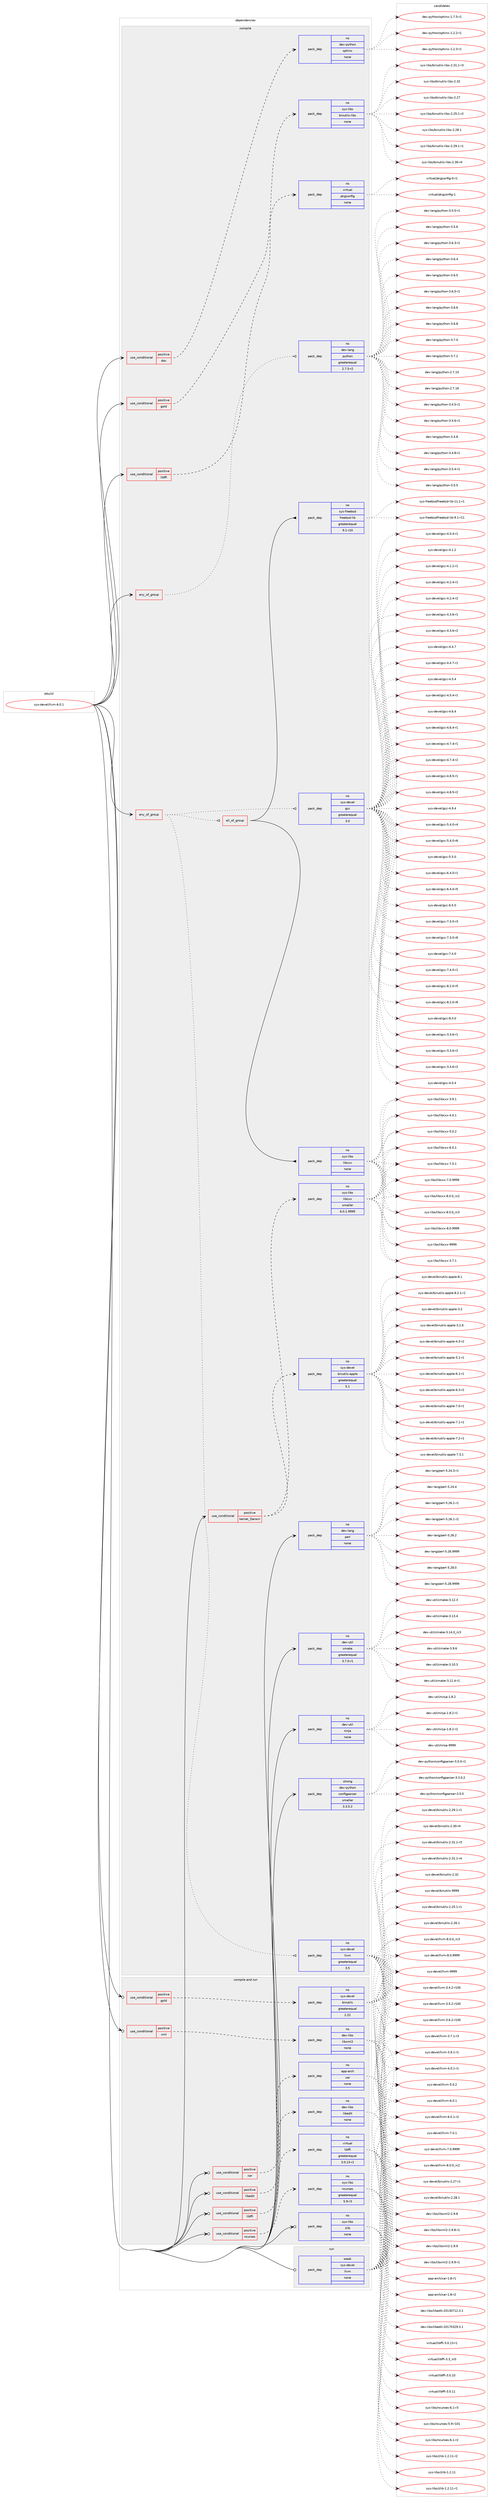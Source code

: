 digraph prolog {

# *************
# Graph options
# *************

newrank=true;
concentrate=true;
compound=true;
graph [rankdir=LR,fontname=Helvetica,fontsize=10,ranksep=1.5];#, ranksep=2.5, nodesep=0.2];
edge  [arrowhead=vee];
node  [fontname=Helvetica,fontsize=10];

# **********
# The ebuild
# **********

subgraph cluster_leftcol {
color=gray;
rank=same;
label=<<i>ebuild</i>>;
id [label="sys-devel/llvm-6.0.1", color=red, width=4, href="../sys-devel/llvm-6.0.1.svg"];
}

# ****************
# The dependencies
# ****************

subgraph cluster_midcol {
color=gray;
label=<<i>dependencies</i>>;
subgraph cluster_compile {
fillcolor="#eeeeee";
style=filled;
label=<<i>compile</i>>;
subgraph any27456 {
dependency1729658 [label=<<TABLE BORDER="0" CELLBORDER="1" CELLSPACING="0" CELLPADDING="4"><TR><TD CELLPADDING="10">any_of_group</TD></TR></TABLE>>, shape=none, color=red];subgraph pack1241242 {
dependency1729659 [label=<<TABLE BORDER="0" CELLBORDER="1" CELLSPACING="0" CELLPADDING="4" WIDTH="220"><TR><TD ROWSPAN="6" CELLPADDING="30">pack_dep</TD></TR><TR><TD WIDTH="110">no</TD></TR><TR><TD>dev-lang</TD></TR><TR><TD>python</TD></TR><TR><TD>greaterequal</TD></TR><TR><TD>2.7.5-r2</TD></TR></TABLE>>, shape=none, color=blue];
}
dependency1729658:e -> dependency1729659:w [weight=20,style="dotted",arrowhead="oinv"];
}
id:e -> dependency1729658:w [weight=20,style="solid",arrowhead="vee"];
subgraph any27457 {
dependency1729660 [label=<<TABLE BORDER="0" CELLBORDER="1" CELLSPACING="0" CELLPADDING="4"><TR><TD CELLPADDING="10">any_of_group</TD></TR></TABLE>>, shape=none, color=red];subgraph pack1241243 {
dependency1729661 [label=<<TABLE BORDER="0" CELLBORDER="1" CELLSPACING="0" CELLPADDING="4" WIDTH="220"><TR><TD ROWSPAN="6" CELLPADDING="30">pack_dep</TD></TR><TR><TD WIDTH="110">no</TD></TR><TR><TD>sys-devel</TD></TR><TR><TD>gcc</TD></TR><TR><TD>greaterequal</TD></TR><TR><TD>3.0</TD></TR></TABLE>>, shape=none, color=blue];
}
dependency1729660:e -> dependency1729661:w [weight=20,style="dotted",arrowhead="oinv"];
subgraph pack1241244 {
dependency1729662 [label=<<TABLE BORDER="0" CELLBORDER="1" CELLSPACING="0" CELLPADDING="4" WIDTH="220"><TR><TD ROWSPAN="6" CELLPADDING="30">pack_dep</TD></TR><TR><TD WIDTH="110">no</TD></TR><TR><TD>sys-devel</TD></TR><TR><TD>llvm</TD></TR><TR><TD>greaterequal</TD></TR><TR><TD>3.5</TD></TR></TABLE>>, shape=none, color=blue];
}
dependency1729660:e -> dependency1729662:w [weight=20,style="dotted",arrowhead="oinv"];
subgraph all904 {
dependency1729663 [label=<<TABLE BORDER="0" CELLBORDER="1" CELLSPACING="0" CELLPADDING="4"><TR><TD CELLPADDING="10">all_of_group</TD></TR></TABLE>>, shape=none, color=red];subgraph pack1241245 {
dependency1729664 [label=<<TABLE BORDER="0" CELLBORDER="1" CELLSPACING="0" CELLPADDING="4" WIDTH="220"><TR><TD ROWSPAN="6" CELLPADDING="30">pack_dep</TD></TR><TR><TD WIDTH="110">no</TD></TR><TR><TD>sys-freebsd</TD></TR><TR><TD>freebsd-lib</TD></TR><TR><TD>greaterequal</TD></TR><TR><TD>9.1-r10</TD></TR></TABLE>>, shape=none, color=blue];
}
dependency1729663:e -> dependency1729664:w [weight=20,style="solid",arrowhead="inv"];
subgraph pack1241246 {
dependency1729665 [label=<<TABLE BORDER="0" CELLBORDER="1" CELLSPACING="0" CELLPADDING="4" WIDTH="220"><TR><TD ROWSPAN="6" CELLPADDING="30">pack_dep</TD></TR><TR><TD WIDTH="110">no</TD></TR><TR><TD>sys-libs</TD></TR><TR><TD>libcxx</TD></TR><TR><TD>none</TD></TR><TR><TD></TD></TR></TABLE>>, shape=none, color=blue];
}
dependency1729663:e -> dependency1729665:w [weight=20,style="solid",arrowhead="inv"];
}
dependency1729660:e -> dependency1729663:w [weight=20,style="dotted",arrowhead="oinv"];
}
id:e -> dependency1729660:w [weight=20,style="solid",arrowhead="vee"];
subgraph cond460059 {
dependency1729666 [label=<<TABLE BORDER="0" CELLBORDER="1" CELLSPACING="0" CELLPADDING="4"><TR><TD ROWSPAN="3" CELLPADDING="10">use_conditional</TD></TR><TR><TD>positive</TD></TR><TR><TD>doc</TD></TR></TABLE>>, shape=none, color=red];
subgraph pack1241247 {
dependency1729667 [label=<<TABLE BORDER="0" CELLBORDER="1" CELLSPACING="0" CELLPADDING="4" WIDTH="220"><TR><TD ROWSPAN="6" CELLPADDING="30">pack_dep</TD></TR><TR><TD WIDTH="110">no</TD></TR><TR><TD>dev-python</TD></TR><TR><TD>sphinx</TD></TR><TR><TD>none</TD></TR><TR><TD></TD></TR></TABLE>>, shape=none, color=blue];
}
dependency1729666:e -> dependency1729667:w [weight=20,style="dashed",arrowhead="vee"];
}
id:e -> dependency1729666:w [weight=20,style="solid",arrowhead="vee"];
subgraph cond460060 {
dependency1729668 [label=<<TABLE BORDER="0" CELLBORDER="1" CELLSPACING="0" CELLPADDING="4"><TR><TD ROWSPAN="3" CELLPADDING="10">use_conditional</TD></TR><TR><TD>positive</TD></TR><TR><TD>gold</TD></TR></TABLE>>, shape=none, color=red];
subgraph pack1241248 {
dependency1729669 [label=<<TABLE BORDER="0" CELLBORDER="1" CELLSPACING="0" CELLPADDING="4" WIDTH="220"><TR><TD ROWSPAN="6" CELLPADDING="30">pack_dep</TD></TR><TR><TD WIDTH="110">no</TD></TR><TR><TD>sys-libs</TD></TR><TR><TD>binutils-libs</TD></TR><TR><TD>none</TD></TR><TR><TD></TD></TR></TABLE>>, shape=none, color=blue];
}
dependency1729668:e -> dependency1729669:w [weight=20,style="dashed",arrowhead="vee"];
}
id:e -> dependency1729668:w [weight=20,style="solid",arrowhead="vee"];
subgraph cond460061 {
dependency1729670 [label=<<TABLE BORDER="0" CELLBORDER="1" CELLSPACING="0" CELLPADDING="4"><TR><TD ROWSPAN="3" CELLPADDING="10">use_conditional</TD></TR><TR><TD>positive</TD></TR><TR><TD>kernel_Darwin</TD></TR></TABLE>>, shape=none, color=red];
subgraph pack1241249 {
dependency1729671 [label=<<TABLE BORDER="0" CELLBORDER="1" CELLSPACING="0" CELLPADDING="4" WIDTH="220"><TR><TD ROWSPAN="6" CELLPADDING="30">pack_dep</TD></TR><TR><TD WIDTH="110">no</TD></TR><TR><TD>sys-libs</TD></TR><TR><TD>libcxx</TD></TR><TR><TD>smaller</TD></TR><TR><TD>6.0.1.9999</TD></TR></TABLE>>, shape=none, color=blue];
}
dependency1729670:e -> dependency1729671:w [weight=20,style="dashed",arrowhead="vee"];
subgraph pack1241250 {
dependency1729672 [label=<<TABLE BORDER="0" CELLBORDER="1" CELLSPACING="0" CELLPADDING="4" WIDTH="220"><TR><TD ROWSPAN="6" CELLPADDING="30">pack_dep</TD></TR><TR><TD WIDTH="110">no</TD></TR><TR><TD>sys-devel</TD></TR><TR><TD>binutils-apple</TD></TR><TR><TD>greaterequal</TD></TR><TR><TD>5.1</TD></TR></TABLE>>, shape=none, color=blue];
}
dependency1729670:e -> dependency1729672:w [weight=20,style="dashed",arrowhead="vee"];
}
id:e -> dependency1729670:w [weight=20,style="solid",arrowhead="vee"];
subgraph cond460062 {
dependency1729673 [label=<<TABLE BORDER="0" CELLBORDER="1" CELLSPACING="0" CELLPADDING="4"><TR><TD ROWSPAN="3" CELLPADDING="10">use_conditional</TD></TR><TR><TD>positive</TD></TR><TR><TD>libffi</TD></TR></TABLE>>, shape=none, color=red];
subgraph pack1241251 {
dependency1729674 [label=<<TABLE BORDER="0" CELLBORDER="1" CELLSPACING="0" CELLPADDING="4" WIDTH="220"><TR><TD ROWSPAN="6" CELLPADDING="30">pack_dep</TD></TR><TR><TD WIDTH="110">no</TD></TR><TR><TD>virtual</TD></TR><TR><TD>pkgconfig</TD></TR><TR><TD>none</TD></TR><TR><TD></TD></TR></TABLE>>, shape=none, color=blue];
}
dependency1729673:e -> dependency1729674:w [weight=20,style="dashed",arrowhead="vee"];
}
id:e -> dependency1729673:w [weight=20,style="solid",arrowhead="vee"];
subgraph pack1241252 {
dependency1729675 [label=<<TABLE BORDER="0" CELLBORDER="1" CELLSPACING="0" CELLPADDING="4" WIDTH="220"><TR><TD ROWSPAN="6" CELLPADDING="30">pack_dep</TD></TR><TR><TD WIDTH="110">no</TD></TR><TR><TD>dev-lang</TD></TR><TR><TD>perl</TD></TR><TR><TD>none</TD></TR><TR><TD></TD></TR></TABLE>>, shape=none, color=blue];
}
id:e -> dependency1729675:w [weight=20,style="solid",arrowhead="vee"];
subgraph pack1241253 {
dependency1729676 [label=<<TABLE BORDER="0" CELLBORDER="1" CELLSPACING="0" CELLPADDING="4" WIDTH="220"><TR><TD ROWSPAN="6" CELLPADDING="30">pack_dep</TD></TR><TR><TD WIDTH="110">no</TD></TR><TR><TD>dev-util</TD></TR><TR><TD>cmake</TD></TR><TR><TD>greaterequal</TD></TR><TR><TD>3.7.0-r1</TD></TR></TABLE>>, shape=none, color=blue];
}
id:e -> dependency1729676:w [weight=20,style="solid",arrowhead="vee"];
subgraph pack1241254 {
dependency1729677 [label=<<TABLE BORDER="0" CELLBORDER="1" CELLSPACING="0" CELLPADDING="4" WIDTH="220"><TR><TD ROWSPAN="6" CELLPADDING="30">pack_dep</TD></TR><TR><TD WIDTH="110">no</TD></TR><TR><TD>dev-util</TD></TR><TR><TD>ninja</TD></TR><TR><TD>none</TD></TR><TR><TD></TD></TR></TABLE>>, shape=none, color=blue];
}
id:e -> dependency1729677:w [weight=20,style="solid",arrowhead="vee"];
subgraph pack1241255 {
dependency1729678 [label=<<TABLE BORDER="0" CELLBORDER="1" CELLSPACING="0" CELLPADDING="4" WIDTH="220"><TR><TD ROWSPAN="6" CELLPADDING="30">pack_dep</TD></TR><TR><TD WIDTH="110">strong</TD></TR><TR><TD>dev-python</TD></TR><TR><TD>configparser</TD></TR><TR><TD>smaller</TD></TR><TR><TD>3.3.0.2</TD></TR></TABLE>>, shape=none, color=blue];
}
id:e -> dependency1729678:w [weight=20,style="solid",arrowhead="vee"];
}
subgraph cluster_compileandrun {
fillcolor="#eeeeee";
style=filled;
label=<<i>compile and run</i>>;
subgraph cond460063 {
dependency1729679 [label=<<TABLE BORDER="0" CELLBORDER="1" CELLSPACING="0" CELLPADDING="4"><TR><TD ROWSPAN="3" CELLPADDING="10">use_conditional</TD></TR><TR><TD>positive</TD></TR><TR><TD>gold</TD></TR></TABLE>>, shape=none, color=red];
subgraph pack1241256 {
dependency1729680 [label=<<TABLE BORDER="0" CELLBORDER="1" CELLSPACING="0" CELLPADDING="4" WIDTH="220"><TR><TD ROWSPAN="6" CELLPADDING="30">pack_dep</TD></TR><TR><TD WIDTH="110">no</TD></TR><TR><TD>sys-devel</TD></TR><TR><TD>binutils</TD></TR><TR><TD>greaterequal</TD></TR><TR><TD>2.22</TD></TR></TABLE>>, shape=none, color=blue];
}
dependency1729679:e -> dependency1729680:w [weight=20,style="dashed",arrowhead="vee"];
}
id:e -> dependency1729679:w [weight=20,style="solid",arrowhead="odotvee"];
subgraph cond460064 {
dependency1729681 [label=<<TABLE BORDER="0" CELLBORDER="1" CELLSPACING="0" CELLPADDING="4"><TR><TD ROWSPAN="3" CELLPADDING="10">use_conditional</TD></TR><TR><TD>positive</TD></TR><TR><TD>libedit</TD></TR></TABLE>>, shape=none, color=red];
subgraph pack1241257 {
dependency1729682 [label=<<TABLE BORDER="0" CELLBORDER="1" CELLSPACING="0" CELLPADDING="4" WIDTH="220"><TR><TD ROWSPAN="6" CELLPADDING="30">pack_dep</TD></TR><TR><TD WIDTH="110">no</TD></TR><TR><TD>dev-libs</TD></TR><TR><TD>libedit</TD></TR><TR><TD>none</TD></TR><TR><TD></TD></TR></TABLE>>, shape=none, color=blue];
}
dependency1729681:e -> dependency1729682:w [weight=20,style="dashed",arrowhead="vee"];
}
id:e -> dependency1729681:w [weight=20,style="solid",arrowhead="odotvee"];
subgraph cond460065 {
dependency1729683 [label=<<TABLE BORDER="0" CELLBORDER="1" CELLSPACING="0" CELLPADDING="4"><TR><TD ROWSPAN="3" CELLPADDING="10">use_conditional</TD></TR><TR><TD>positive</TD></TR><TR><TD>libffi</TD></TR></TABLE>>, shape=none, color=red];
subgraph pack1241258 {
dependency1729684 [label=<<TABLE BORDER="0" CELLBORDER="1" CELLSPACING="0" CELLPADDING="4" WIDTH="220"><TR><TD ROWSPAN="6" CELLPADDING="30">pack_dep</TD></TR><TR><TD WIDTH="110">no</TD></TR><TR><TD>virtual</TD></TR><TR><TD>libffi</TD></TR><TR><TD>greaterequal</TD></TR><TR><TD>3.0.13-r1</TD></TR></TABLE>>, shape=none, color=blue];
}
dependency1729683:e -> dependency1729684:w [weight=20,style="dashed",arrowhead="vee"];
}
id:e -> dependency1729683:w [weight=20,style="solid",arrowhead="odotvee"];
subgraph cond460066 {
dependency1729685 [label=<<TABLE BORDER="0" CELLBORDER="1" CELLSPACING="0" CELLPADDING="4"><TR><TD ROWSPAN="3" CELLPADDING="10">use_conditional</TD></TR><TR><TD>positive</TD></TR><TR><TD>ncurses</TD></TR></TABLE>>, shape=none, color=red];
subgraph pack1241259 {
dependency1729686 [label=<<TABLE BORDER="0" CELLBORDER="1" CELLSPACING="0" CELLPADDING="4" WIDTH="220"><TR><TD ROWSPAN="6" CELLPADDING="30">pack_dep</TD></TR><TR><TD WIDTH="110">no</TD></TR><TR><TD>sys-libs</TD></TR><TR><TD>ncurses</TD></TR><TR><TD>greaterequal</TD></TR><TR><TD>5.9-r3</TD></TR></TABLE>>, shape=none, color=blue];
}
dependency1729685:e -> dependency1729686:w [weight=20,style="dashed",arrowhead="vee"];
}
id:e -> dependency1729685:w [weight=20,style="solid",arrowhead="odotvee"];
subgraph cond460067 {
dependency1729687 [label=<<TABLE BORDER="0" CELLBORDER="1" CELLSPACING="0" CELLPADDING="4"><TR><TD ROWSPAN="3" CELLPADDING="10">use_conditional</TD></TR><TR><TD>positive</TD></TR><TR><TD>xar</TD></TR></TABLE>>, shape=none, color=red];
subgraph pack1241260 {
dependency1729688 [label=<<TABLE BORDER="0" CELLBORDER="1" CELLSPACING="0" CELLPADDING="4" WIDTH="220"><TR><TD ROWSPAN="6" CELLPADDING="30">pack_dep</TD></TR><TR><TD WIDTH="110">no</TD></TR><TR><TD>app-arch</TD></TR><TR><TD>xar</TD></TR><TR><TD>none</TD></TR><TR><TD></TD></TR></TABLE>>, shape=none, color=blue];
}
dependency1729687:e -> dependency1729688:w [weight=20,style="dashed",arrowhead="vee"];
}
id:e -> dependency1729687:w [weight=20,style="solid",arrowhead="odotvee"];
subgraph cond460068 {
dependency1729689 [label=<<TABLE BORDER="0" CELLBORDER="1" CELLSPACING="0" CELLPADDING="4"><TR><TD ROWSPAN="3" CELLPADDING="10">use_conditional</TD></TR><TR><TD>positive</TD></TR><TR><TD>xml</TD></TR></TABLE>>, shape=none, color=red];
subgraph pack1241261 {
dependency1729690 [label=<<TABLE BORDER="0" CELLBORDER="1" CELLSPACING="0" CELLPADDING="4" WIDTH="220"><TR><TD ROWSPAN="6" CELLPADDING="30">pack_dep</TD></TR><TR><TD WIDTH="110">no</TD></TR><TR><TD>dev-libs</TD></TR><TR><TD>libxml2</TD></TR><TR><TD>none</TD></TR><TR><TD></TD></TR></TABLE>>, shape=none, color=blue];
}
dependency1729689:e -> dependency1729690:w [weight=20,style="dashed",arrowhead="vee"];
}
id:e -> dependency1729689:w [weight=20,style="solid",arrowhead="odotvee"];
subgraph pack1241262 {
dependency1729691 [label=<<TABLE BORDER="0" CELLBORDER="1" CELLSPACING="0" CELLPADDING="4" WIDTH="220"><TR><TD ROWSPAN="6" CELLPADDING="30">pack_dep</TD></TR><TR><TD WIDTH="110">no</TD></TR><TR><TD>sys-libs</TD></TR><TR><TD>zlib</TD></TR><TR><TD>none</TD></TR><TR><TD></TD></TR></TABLE>>, shape=none, color=blue];
}
id:e -> dependency1729691:w [weight=20,style="solid",arrowhead="odotvee"];
}
subgraph cluster_run {
fillcolor="#eeeeee";
style=filled;
label=<<i>run</i>>;
subgraph pack1241263 {
dependency1729692 [label=<<TABLE BORDER="0" CELLBORDER="1" CELLSPACING="0" CELLPADDING="4" WIDTH="220"><TR><TD ROWSPAN="6" CELLPADDING="30">pack_dep</TD></TR><TR><TD WIDTH="110">weak</TD></TR><TR><TD>sys-devel</TD></TR><TR><TD>llvm</TD></TR><TR><TD>none</TD></TR><TR><TD></TD></TR></TABLE>>, shape=none, color=blue];
}
id:e -> dependency1729692:w [weight=20,style="solid",arrowhead="odot"];
}
}

# **************
# The candidates
# **************

subgraph cluster_choices {
rank=same;
color=gray;
label=<<i>candidates</i>>;

subgraph choice1241242 {
color=black;
nodesep=1;
choice10010111845108971101034711212111610411111045504655464953 [label="dev-lang/python-2.7.15", color=red, width=4,href="../dev-lang/python-2.7.15.svg"];
choice10010111845108971101034711212111610411111045504655464954 [label="dev-lang/python-2.7.16", color=red, width=4,href="../dev-lang/python-2.7.16.svg"];
choice1001011184510897110103471121211161041111104551465246534511449 [label="dev-lang/python-3.4.5-r1", color=red, width=4,href="../dev-lang/python-3.4.5-r1.svg"];
choice1001011184510897110103471121211161041111104551465246544511449 [label="dev-lang/python-3.4.6-r1", color=red, width=4,href="../dev-lang/python-3.4.6-r1.svg"];
choice100101118451089711010347112121116104111110455146524656 [label="dev-lang/python-3.4.8", color=red, width=4,href="../dev-lang/python-3.4.8.svg"];
choice1001011184510897110103471121211161041111104551465246564511449 [label="dev-lang/python-3.4.8-r1", color=red, width=4,href="../dev-lang/python-3.4.8-r1.svg"];
choice1001011184510897110103471121211161041111104551465346524511449 [label="dev-lang/python-3.5.4-r1", color=red, width=4,href="../dev-lang/python-3.5.4-r1.svg"];
choice100101118451089711010347112121116104111110455146534653 [label="dev-lang/python-3.5.5", color=red, width=4,href="../dev-lang/python-3.5.5.svg"];
choice1001011184510897110103471121211161041111104551465346534511449 [label="dev-lang/python-3.5.5-r1", color=red, width=4,href="../dev-lang/python-3.5.5-r1.svg"];
choice100101118451089711010347112121116104111110455146534654 [label="dev-lang/python-3.5.6", color=red, width=4,href="../dev-lang/python-3.5.6.svg"];
choice1001011184510897110103471121211161041111104551465446514511449 [label="dev-lang/python-3.6.3-r1", color=red, width=4,href="../dev-lang/python-3.6.3-r1.svg"];
choice100101118451089711010347112121116104111110455146544652 [label="dev-lang/python-3.6.4", color=red, width=4,href="../dev-lang/python-3.6.4.svg"];
choice100101118451089711010347112121116104111110455146544653 [label="dev-lang/python-3.6.5", color=red, width=4,href="../dev-lang/python-3.6.5.svg"];
choice1001011184510897110103471121211161041111104551465446534511449 [label="dev-lang/python-3.6.5-r1", color=red, width=4,href="../dev-lang/python-3.6.5-r1.svg"];
choice100101118451089711010347112121116104111110455146544654 [label="dev-lang/python-3.6.6", color=red, width=4,href="../dev-lang/python-3.6.6.svg"];
choice100101118451089711010347112121116104111110455146544656 [label="dev-lang/python-3.6.8", color=red, width=4,href="../dev-lang/python-3.6.8.svg"];
choice100101118451089711010347112121116104111110455146554648 [label="dev-lang/python-3.7.0", color=red, width=4,href="../dev-lang/python-3.7.0.svg"];
choice100101118451089711010347112121116104111110455146554650 [label="dev-lang/python-3.7.2", color=red, width=4,href="../dev-lang/python-3.7.2.svg"];
dependency1729659:e -> choice10010111845108971101034711212111610411111045504655464953:w [style=dotted,weight="100"];
dependency1729659:e -> choice10010111845108971101034711212111610411111045504655464954:w [style=dotted,weight="100"];
dependency1729659:e -> choice1001011184510897110103471121211161041111104551465246534511449:w [style=dotted,weight="100"];
dependency1729659:e -> choice1001011184510897110103471121211161041111104551465246544511449:w [style=dotted,weight="100"];
dependency1729659:e -> choice100101118451089711010347112121116104111110455146524656:w [style=dotted,weight="100"];
dependency1729659:e -> choice1001011184510897110103471121211161041111104551465246564511449:w [style=dotted,weight="100"];
dependency1729659:e -> choice1001011184510897110103471121211161041111104551465346524511449:w [style=dotted,weight="100"];
dependency1729659:e -> choice100101118451089711010347112121116104111110455146534653:w [style=dotted,weight="100"];
dependency1729659:e -> choice1001011184510897110103471121211161041111104551465346534511449:w [style=dotted,weight="100"];
dependency1729659:e -> choice100101118451089711010347112121116104111110455146534654:w [style=dotted,weight="100"];
dependency1729659:e -> choice1001011184510897110103471121211161041111104551465446514511449:w [style=dotted,weight="100"];
dependency1729659:e -> choice100101118451089711010347112121116104111110455146544652:w [style=dotted,weight="100"];
dependency1729659:e -> choice100101118451089711010347112121116104111110455146544653:w [style=dotted,weight="100"];
dependency1729659:e -> choice1001011184510897110103471121211161041111104551465446534511449:w [style=dotted,weight="100"];
dependency1729659:e -> choice100101118451089711010347112121116104111110455146544654:w [style=dotted,weight="100"];
dependency1729659:e -> choice100101118451089711010347112121116104111110455146544656:w [style=dotted,weight="100"];
dependency1729659:e -> choice100101118451089711010347112121116104111110455146554648:w [style=dotted,weight="100"];
dependency1729659:e -> choice100101118451089711010347112121116104111110455146554650:w [style=dotted,weight="100"];
}
subgraph choice1241243 {
color=black;
nodesep=1;
choice115121115451001011181011084710399994551465146544511449 [label="sys-devel/gcc-3.3.6-r1", color=red, width=4,href="../sys-devel/gcc-3.3.6-r1.svg"];
choice115121115451001011181011084710399994551465146544511450 [label="sys-devel/gcc-3.3.6-r2", color=red, width=4,href="../sys-devel/gcc-3.3.6-r2.svg"];
choice115121115451001011181011084710399994551465246544511450 [label="sys-devel/gcc-3.4.6-r2", color=red, width=4,href="../sys-devel/gcc-3.4.6-r2.svg"];
choice11512111545100101118101108471039999455246484652 [label="sys-devel/gcc-4.0.4", color=red, width=4,href="../sys-devel/gcc-4.0.4.svg"];
choice115121115451001011181011084710399994552464846524511449 [label="sys-devel/gcc-4.0.4-r1", color=red, width=4,href="../sys-devel/gcc-4.0.4-r1.svg"];
choice11512111545100101118101108471039999455246494650 [label="sys-devel/gcc-4.1.2", color=red, width=4,href="../sys-devel/gcc-4.1.2.svg"];
choice115121115451001011181011084710399994552464946504511449 [label="sys-devel/gcc-4.1.2-r1", color=red, width=4,href="../sys-devel/gcc-4.1.2-r1.svg"];
choice115121115451001011181011084710399994552465046524511449 [label="sys-devel/gcc-4.2.4-r1", color=red, width=4,href="../sys-devel/gcc-4.2.4-r1.svg"];
choice115121115451001011181011084710399994552465046524511450 [label="sys-devel/gcc-4.2.4-r2", color=red, width=4,href="../sys-devel/gcc-4.2.4-r2.svg"];
choice115121115451001011181011084710399994552465146544511449 [label="sys-devel/gcc-4.3.6-r1", color=red, width=4,href="../sys-devel/gcc-4.3.6-r1.svg"];
choice115121115451001011181011084710399994552465146544511450 [label="sys-devel/gcc-4.3.6-r2", color=red, width=4,href="../sys-devel/gcc-4.3.6-r2.svg"];
choice11512111545100101118101108471039999455246524655 [label="sys-devel/gcc-4.4.7", color=red, width=4,href="../sys-devel/gcc-4.4.7.svg"];
choice115121115451001011181011084710399994552465246554511449 [label="sys-devel/gcc-4.4.7-r1", color=red, width=4,href="../sys-devel/gcc-4.4.7-r1.svg"];
choice11512111545100101118101108471039999455246534652 [label="sys-devel/gcc-4.5.4", color=red, width=4,href="../sys-devel/gcc-4.5.4.svg"];
choice115121115451001011181011084710399994552465346524511449 [label="sys-devel/gcc-4.5.4-r1", color=red, width=4,href="../sys-devel/gcc-4.5.4-r1.svg"];
choice11512111545100101118101108471039999455246544652 [label="sys-devel/gcc-4.6.4", color=red, width=4,href="../sys-devel/gcc-4.6.4.svg"];
choice115121115451001011181011084710399994552465446524511449 [label="sys-devel/gcc-4.6.4-r1", color=red, width=4,href="../sys-devel/gcc-4.6.4-r1.svg"];
choice115121115451001011181011084710399994552465546524511449 [label="sys-devel/gcc-4.7.4-r1", color=red, width=4,href="../sys-devel/gcc-4.7.4-r1.svg"];
choice115121115451001011181011084710399994552465546524511450 [label="sys-devel/gcc-4.7.4-r2", color=red, width=4,href="../sys-devel/gcc-4.7.4-r2.svg"];
choice115121115451001011181011084710399994552465646534511449 [label="sys-devel/gcc-4.8.5-r1", color=red, width=4,href="../sys-devel/gcc-4.8.5-r1.svg"];
choice115121115451001011181011084710399994552465646534511450 [label="sys-devel/gcc-4.8.5-r2", color=red, width=4,href="../sys-devel/gcc-4.8.5-r2.svg"];
choice11512111545100101118101108471039999455246574652 [label="sys-devel/gcc-4.9.4", color=red, width=4,href="../sys-devel/gcc-4.9.4.svg"];
choice115121115451001011181011084710399994553465246484511452 [label="sys-devel/gcc-5.4.0-r4", color=red, width=4,href="../sys-devel/gcc-5.4.0-r4.svg"];
choice115121115451001011181011084710399994553465246484511454 [label="sys-devel/gcc-5.4.0-r6", color=red, width=4,href="../sys-devel/gcc-5.4.0-r6.svg"];
choice11512111545100101118101108471039999455346534648 [label="sys-devel/gcc-5.5.0", color=red, width=4,href="../sys-devel/gcc-5.5.0.svg"];
choice115121115451001011181011084710399994554465246484511449 [label="sys-devel/gcc-6.4.0-r1", color=red, width=4,href="../sys-devel/gcc-6.4.0-r1.svg"];
choice115121115451001011181011084710399994554465246484511453 [label="sys-devel/gcc-6.4.0-r5", color=red, width=4,href="../sys-devel/gcc-6.4.0-r5.svg"];
choice11512111545100101118101108471039999455446534648 [label="sys-devel/gcc-6.5.0", color=red, width=4,href="../sys-devel/gcc-6.5.0.svg"];
choice115121115451001011181011084710399994555465146484511451 [label="sys-devel/gcc-7.3.0-r3", color=red, width=4,href="../sys-devel/gcc-7.3.0-r3.svg"];
choice115121115451001011181011084710399994555465146484511454 [label="sys-devel/gcc-7.3.0-r6", color=red, width=4,href="../sys-devel/gcc-7.3.0-r6.svg"];
choice11512111545100101118101108471039999455546524648 [label="sys-devel/gcc-7.4.0", color=red, width=4,href="../sys-devel/gcc-7.4.0.svg"];
choice115121115451001011181011084710399994555465246484511449 [label="sys-devel/gcc-7.4.0-r1", color=red, width=4,href="../sys-devel/gcc-7.4.0-r1.svg"];
choice115121115451001011181011084710399994556465046484511453 [label="sys-devel/gcc-8.2.0-r5", color=red, width=4,href="../sys-devel/gcc-8.2.0-r5.svg"];
choice115121115451001011181011084710399994556465046484511454 [label="sys-devel/gcc-8.2.0-r6", color=red, width=4,href="../sys-devel/gcc-8.2.0-r6.svg"];
choice11512111545100101118101108471039999455646514648 [label="sys-devel/gcc-8.3.0", color=red, width=4,href="../sys-devel/gcc-8.3.0.svg"];
dependency1729661:e -> choice115121115451001011181011084710399994551465146544511449:w [style=dotted,weight="100"];
dependency1729661:e -> choice115121115451001011181011084710399994551465146544511450:w [style=dotted,weight="100"];
dependency1729661:e -> choice115121115451001011181011084710399994551465246544511450:w [style=dotted,weight="100"];
dependency1729661:e -> choice11512111545100101118101108471039999455246484652:w [style=dotted,weight="100"];
dependency1729661:e -> choice115121115451001011181011084710399994552464846524511449:w [style=dotted,weight="100"];
dependency1729661:e -> choice11512111545100101118101108471039999455246494650:w [style=dotted,weight="100"];
dependency1729661:e -> choice115121115451001011181011084710399994552464946504511449:w [style=dotted,weight="100"];
dependency1729661:e -> choice115121115451001011181011084710399994552465046524511449:w [style=dotted,weight="100"];
dependency1729661:e -> choice115121115451001011181011084710399994552465046524511450:w [style=dotted,weight="100"];
dependency1729661:e -> choice115121115451001011181011084710399994552465146544511449:w [style=dotted,weight="100"];
dependency1729661:e -> choice115121115451001011181011084710399994552465146544511450:w [style=dotted,weight="100"];
dependency1729661:e -> choice11512111545100101118101108471039999455246524655:w [style=dotted,weight="100"];
dependency1729661:e -> choice115121115451001011181011084710399994552465246554511449:w [style=dotted,weight="100"];
dependency1729661:e -> choice11512111545100101118101108471039999455246534652:w [style=dotted,weight="100"];
dependency1729661:e -> choice115121115451001011181011084710399994552465346524511449:w [style=dotted,weight="100"];
dependency1729661:e -> choice11512111545100101118101108471039999455246544652:w [style=dotted,weight="100"];
dependency1729661:e -> choice115121115451001011181011084710399994552465446524511449:w [style=dotted,weight="100"];
dependency1729661:e -> choice115121115451001011181011084710399994552465546524511449:w [style=dotted,weight="100"];
dependency1729661:e -> choice115121115451001011181011084710399994552465546524511450:w [style=dotted,weight="100"];
dependency1729661:e -> choice115121115451001011181011084710399994552465646534511449:w [style=dotted,weight="100"];
dependency1729661:e -> choice115121115451001011181011084710399994552465646534511450:w [style=dotted,weight="100"];
dependency1729661:e -> choice11512111545100101118101108471039999455246574652:w [style=dotted,weight="100"];
dependency1729661:e -> choice115121115451001011181011084710399994553465246484511452:w [style=dotted,weight="100"];
dependency1729661:e -> choice115121115451001011181011084710399994553465246484511454:w [style=dotted,weight="100"];
dependency1729661:e -> choice11512111545100101118101108471039999455346534648:w [style=dotted,weight="100"];
dependency1729661:e -> choice115121115451001011181011084710399994554465246484511449:w [style=dotted,weight="100"];
dependency1729661:e -> choice115121115451001011181011084710399994554465246484511453:w [style=dotted,weight="100"];
dependency1729661:e -> choice11512111545100101118101108471039999455446534648:w [style=dotted,weight="100"];
dependency1729661:e -> choice115121115451001011181011084710399994555465146484511451:w [style=dotted,weight="100"];
dependency1729661:e -> choice115121115451001011181011084710399994555465146484511454:w [style=dotted,weight="100"];
dependency1729661:e -> choice11512111545100101118101108471039999455546524648:w [style=dotted,weight="100"];
dependency1729661:e -> choice115121115451001011181011084710399994555465246484511449:w [style=dotted,weight="100"];
dependency1729661:e -> choice115121115451001011181011084710399994556465046484511453:w [style=dotted,weight="100"];
dependency1729661:e -> choice115121115451001011181011084710399994556465046484511454:w [style=dotted,weight="100"];
dependency1729661:e -> choice11512111545100101118101108471039999455646514648:w [style=dotted,weight="100"];
}
subgraph choice1241244 {
color=black;
nodesep=1;
choice115121115451001011181011084710810811810945514652465045114494848 [label="sys-devel/llvm-3.4.2-r100", color=red, width=4,href="../sys-devel/llvm-3.4.2-r100.svg"];
choice115121115451001011181011084710810811810945514653465045114494848 [label="sys-devel/llvm-3.5.2-r100", color=red, width=4,href="../sys-devel/llvm-3.5.2-r100.svg"];
choice115121115451001011181011084710810811810945514654465045114494848 [label="sys-devel/llvm-3.6.2-r100", color=red, width=4,href="../sys-devel/llvm-3.6.2-r100.svg"];
choice11512111545100101118101108471081081181094551465546494511451 [label="sys-devel/llvm-3.7.1-r3", color=red, width=4,href="../sys-devel/llvm-3.7.1-r3.svg"];
choice11512111545100101118101108471081081181094551465746494511449 [label="sys-devel/llvm-3.9.1-r1", color=red, width=4,href="../sys-devel/llvm-3.9.1-r1.svg"];
choice11512111545100101118101108471081081181094552464846494511449 [label="sys-devel/llvm-4.0.1-r1", color=red, width=4,href="../sys-devel/llvm-4.0.1-r1.svg"];
choice1151211154510010111810110847108108118109455346484650 [label="sys-devel/llvm-5.0.2", color=red, width=4,href="../sys-devel/llvm-5.0.2.svg"];
choice1151211154510010111810110847108108118109455446484649 [label="sys-devel/llvm-6.0.1", color=red, width=4,href="../sys-devel/llvm-6.0.1.svg"];
choice11512111545100101118101108471081081181094554464846494511450 [label="sys-devel/llvm-6.0.1-r2", color=red, width=4,href="../sys-devel/llvm-6.0.1-r2.svg"];
choice1151211154510010111810110847108108118109455546484649 [label="sys-devel/llvm-7.0.1", color=red, width=4,href="../sys-devel/llvm-7.0.1.svg"];
choice1151211154510010111810110847108108118109455546484657575757 [label="sys-devel/llvm-7.0.9999", color=red, width=4,href="../sys-devel/llvm-7.0.9999.svg"];
choice1151211154510010111810110847108108118109455646484648951149950 [label="sys-devel/llvm-8.0.0_rc2", color=red, width=4,href="../sys-devel/llvm-8.0.0_rc2.svg"];
choice1151211154510010111810110847108108118109455646484648951149951 [label="sys-devel/llvm-8.0.0_rc3", color=red, width=4,href="../sys-devel/llvm-8.0.0_rc3.svg"];
choice1151211154510010111810110847108108118109455646484657575757 [label="sys-devel/llvm-8.0.9999", color=red, width=4,href="../sys-devel/llvm-8.0.9999.svg"];
choice11512111545100101118101108471081081181094557575757 [label="sys-devel/llvm-9999", color=red, width=4,href="../sys-devel/llvm-9999.svg"];
dependency1729662:e -> choice115121115451001011181011084710810811810945514652465045114494848:w [style=dotted,weight="100"];
dependency1729662:e -> choice115121115451001011181011084710810811810945514653465045114494848:w [style=dotted,weight="100"];
dependency1729662:e -> choice115121115451001011181011084710810811810945514654465045114494848:w [style=dotted,weight="100"];
dependency1729662:e -> choice11512111545100101118101108471081081181094551465546494511451:w [style=dotted,weight="100"];
dependency1729662:e -> choice11512111545100101118101108471081081181094551465746494511449:w [style=dotted,weight="100"];
dependency1729662:e -> choice11512111545100101118101108471081081181094552464846494511449:w [style=dotted,weight="100"];
dependency1729662:e -> choice1151211154510010111810110847108108118109455346484650:w [style=dotted,weight="100"];
dependency1729662:e -> choice1151211154510010111810110847108108118109455446484649:w [style=dotted,weight="100"];
dependency1729662:e -> choice11512111545100101118101108471081081181094554464846494511450:w [style=dotted,weight="100"];
dependency1729662:e -> choice1151211154510010111810110847108108118109455546484649:w [style=dotted,weight="100"];
dependency1729662:e -> choice1151211154510010111810110847108108118109455546484657575757:w [style=dotted,weight="100"];
dependency1729662:e -> choice1151211154510010111810110847108108118109455646484648951149950:w [style=dotted,weight="100"];
dependency1729662:e -> choice1151211154510010111810110847108108118109455646484648951149951:w [style=dotted,weight="100"];
dependency1729662:e -> choice1151211154510010111810110847108108118109455646484657575757:w [style=dotted,weight="100"];
dependency1729662:e -> choice11512111545100101118101108471081081181094557575757:w [style=dotted,weight="100"];
}
subgraph choice1241245 {
color=black;
nodesep=1;
choice11512111545102114101101981151004710211410110198115100451081059845494946494511449 [label="sys-freebsd/freebsd-lib-11.1-r1", color=red, width=4,href="../sys-freebsd/freebsd-lib-11.1-r1.svg"];
choice11512111545102114101101981151004710211410110198115100451081059845574649451144949 [label="sys-freebsd/freebsd-lib-9.1-r11", color=red, width=4,href="../sys-freebsd/freebsd-lib-9.1-r11.svg"];
dependency1729664:e -> choice11512111545102114101101981151004710211410110198115100451081059845494946494511449:w [style=dotted,weight="100"];
dependency1729664:e -> choice11512111545102114101101981151004710211410110198115100451081059845574649451144949:w [style=dotted,weight="100"];
}
subgraph choice1241246 {
color=black;
nodesep=1;
choice1151211154510810598115471081059899120120455146554649 [label="sys-libs/libcxx-3.7.1", color=red, width=4,href="../sys-libs/libcxx-3.7.1.svg"];
choice1151211154510810598115471081059899120120455146574649 [label="sys-libs/libcxx-3.9.1", color=red, width=4,href="../sys-libs/libcxx-3.9.1.svg"];
choice1151211154510810598115471081059899120120455246484649 [label="sys-libs/libcxx-4.0.1", color=red, width=4,href="../sys-libs/libcxx-4.0.1.svg"];
choice1151211154510810598115471081059899120120455346484650 [label="sys-libs/libcxx-5.0.2", color=red, width=4,href="../sys-libs/libcxx-5.0.2.svg"];
choice1151211154510810598115471081059899120120455446484649 [label="sys-libs/libcxx-6.0.1", color=red, width=4,href="../sys-libs/libcxx-6.0.1.svg"];
choice1151211154510810598115471081059899120120455546484649 [label="sys-libs/libcxx-7.0.1", color=red, width=4,href="../sys-libs/libcxx-7.0.1.svg"];
choice1151211154510810598115471081059899120120455546484657575757 [label="sys-libs/libcxx-7.0.9999", color=red, width=4,href="../sys-libs/libcxx-7.0.9999.svg"];
choice1151211154510810598115471081059899120120455646484648951149950 [label="sys-libs/libcxx-8.0.0_rc2", color=red, width=4,href="../sys-libs/libcxx-8.0.0_rc2.svg"];
choice1151211154510810598115471081059899120120455646484648951149951 [label="sys-libs/libcxx-8.0.0_rc3", color=red, width=4,href="../sys-libs/libcxx-8.0.0_rc3.svg"];
choice1151211154510810598115471081059899120120455646484657575757 [label="sys-libs/libcxx-8.0.9999", color=red, width=4,href="../sys-libs/libcxx-8.0.9999.svg"];
choice11512111545108105981154710810598991201204557575757 [label="sys-libs/libcxx-9999", color=red, width=4,href="../sys-libs/libcxx-9999.svg"];
dependency1729665:e -> choice1151211154510810598115471081059899120120455146554649:w [style=dotted,weight="100"];
dependency1729665:e -> choice1151211154510810598115471081059899120120455146574649:w [style=dotted,weight="100"];
dependency1729665:e -> choice1151211154510810598115471081059899120120455246484649:w [style=dotted,weight="100"];
dependency1729665:e -> choice1151211154510810598115471081059899120120455346484650:w [style=dotted,weight="100"];
dependency1729665:e -> choice1151211154510810598115471081059899120120455446484649:w [style=dotted,weight="100"];
dependency1729665:e -> choice1151211154510810598115471081059899120120455546484649:w [style=dotted,weight="100"];
dependency1729665:e -> choice1151211154510810598115471081059899120120455546484657575757:w [style=dotted,weight="100"];
dependency1729665:e -> choice1151211154510810598115471081059899120120455646484648951149950:w [style=dotted,weight="100"];
dependency1729665:e -> choice1151211154510810598115471081059899120120455646484648951149951:w [style=dotted,weight="100"];
dependency1729665:e -> choice1151211154510810598115471081059899120120455646484657575757:w [style=dotted,weight="100"];
dependency1729665:e -> choice11512111545108105981154710810598991201204557575757:w [style=dotted,weight="100"];
}
subgraph choice1241247 {
color=black;
nodesep=1;
choice10010111845112121116104111110471151121041051101204549465046504511449 [label="dev-python/sphinx-1.2.2-r1", color=red, width=4,href="../dev-python/sphinx-1.2.2-r1.svg"];
choice10010111845112121116104111110471151121041051101204549465046514511449 [label="dev-python/sphinx-1.2.3-r1", color=red, width=4,href="../dev-python/sphinx-1.2.3-r1.svg"];
choice10010111845112121116104111110471151121041051101204549465546534511449 [label="dev-python/sphinx-1.7.5-r1", color=red, width=4,href="../dev-python/sphinx-1.7.5-r1.svg"];
dependency1729667:e -> choice10010111845112121116104111110471151121041051101204549465046504511449:w [style=dotted,weight="100"];
dependency1729667:e -> choice10010111845112121116104111110471151121041051101204549465046514511449:w [style=dotted,weight="100"];
dependency1729667:e -> choice10010111845112121116104111110471151121041051101204549465546534511449:w [style=dotted,weight="100"];
}
subgraph choice1241248 {
color=black;
nodesep=1;
choice115121115451081059811547981051101171161051081154510810598115455046505346494511450 [label="sys-libs/binutils-libs-2.25.1-r2", color=red, width=4,href="../sys-libs/binutils-libs-2.25.1-r2.svg"];
choice1151211154510810598115479810511011711610510811545108105981154550465055 [label="sys-libs/binutils-libs-2.27", color=red, width=4,href="../sys-libs/binutils-libs-2.27.svg"];
choice11512111545108105981154798105110117116105108115451081059811545504650564649 [label="sys-libs/binutils-libs-2.28.1", color=red, width=4,href="../sys-libs/binutils-libs-2.28.1.svg"];
choice115121115451081059811547981051101171161051081154510810598115455046505746494511449 [label="sys-libs/binutils-libs-2.29.1-r1", color=red, width=4,href="../sys-libs/binutils-libs-2.29.1-r1.svg"];
choice11512111545108105981154798105110117116105108115451081059811545504651484511452 [label="sys-libs/binutils-libs-2.30-r4", color=red, width=4,href="../sys-libs/binutils-libs-2.30-r4.svg"];
choice115121115451081059811547981051101171161051081154510810598115455046514946494511451 [label="sys-libs/binutils-libs-2.31.1-r3", color=red, width=4,href="../sys-libs/binutils-libs-2.31.1-r3.svg"];
choice1151211154510810598115479810511011711610510811545108105981154550465150 [label="sys-libs/binutils-libs-2.32", color=red, width=4,href="../sys-libs/binutils-libs-2.32.svg"];
dependency1729669:e -> choice115121115451081059811547981051101171161051081154510810598115455046505346494511450:w [style=dotted,weight="100"];
dependency1729669:e -> choice1151211154510810598115479810511011711610510811545108105981154550465055:w [style=dotted,weight="100"];
dependency1729669:e -> choice11512111545108105981154798105110117116105108115451081059811545504650564649:w [style=dotted,weight="100"];
dependency1729669:e -> choice115121115451081059811547981051101171161051081154510810598115455046505746494511449:w [style=dotted,weight="100"];
dependency1729669:e -> choice11512111545108105981154798105110117116105108115451081059811545504651484511452:w [style=dotted,weight="100"];
dependency1729669:e -> choice115121115451081059811547981051101171161051081154510810598115455046514946494511451:w [style=dotted,weight="100"];
dependency1729669:e -> choice1151211154510810598115479810511011711610510811545108105981154550465150:w [style=dotted,weight="100"];
}
subgraph choice1241249 {
color=black;
nodesep=1;
choice1151211154510810598115471081059899120120455146554649 [label="sys-libs/libcxx-3.7.1", color=red, width=4,href="../sys-libs/libcxx-3.7.1.svg"];
choice1151211154510810598115471081059899120120455146574649 [label="sys-libs/libcxx-3.9.1", color=red, width=4,href="../sys-libs/libcxx-3.9.1.svg"];
choice1151211154510810598115471081059899120120455246484649 [label="sys-libs/libcxx-4.0.1", color=red, width=4,href="../sys-libs/libcxx-4.0.1.svg"];
choice1151211154510810598115471081059899120120455346484650 [label="sys-libs/libcxx-5.0.2", color=red, width=4,href="../sys-libs/libcxx-5.0.2.svg"];
choice1151211154510810598115471081059899120120455446484649 [label="sys-libs/libcxx-6.0.1", color=red, width=4,href="../sys-libs/libcxx-6.0.1.svg"];
choice1151211154510810598115471081059899120120455546484649 [label="sys-libs/libcxx-7.0.1", color=red, width=4,href="../sys-libs/libcxx-7.0.1.svg"];
choice1151211154510810598115471081059899120120455546484657575757 [label="sys-libs/libcxx-7.0.9999", color=red, width=4,href="../sys-libs/libcxx-7.0.9999.svg"];
choice1151211154510810598115471081059899120120455646484648951149950 [label="sys-libs/libcxx-8.0.0_rc2", color=red, width=4,href="../sys-libs/libcxx-8.0.0_rc2.svg"];
choice1151211154510810598115471081059899120120455646484648951149951 [label="sys-libs/libcxx-8.0.0_rc3", color=red, width=4,href="../sys-libs/libcxx-8.0.0_rc3.svg"];
choice1151211154510810598115471081059899120120455646484657575757 [label="sys-libs/libcxx-8.0.9999", color=red, width=4,href="../sys-libs/libcxx-8.0.9999.svg"];
choice11512111545108105981154710810598991201204557575757 [label="sys-libs/libcxx-9999", color=red, width=4,href="../sys-libs/libcxx-9999.svg"];
dependency1729671:e -> choice1151211154510810598115471081059899120120455146554649:w [style=dotted,weight="100"];
dependency1729671:e -> choice1151211154510810598115471081059899120120455146574649:w [style=dotted,weight="100"];
dependency1729671:e -> choice1151211154510810598115471081059899120120455246484649:w [style=dotted,weight="100"];
dependency1729671:e -> choice1151211154510810598115471081059899120120455346484650:w [style=dotted,weight="100"];
dependency1729671:e -> choice1151211154510810598115471081059899120120455446484649:w [style=dotted,weight="100"];
dependency1729671:e -> choice1151211154510810598115471081059899120120455546484649:w [style=dotted,weight="100"];
dependency1729671:e -> choice1151211154510810598115471081059899120120455546484657575757:w [style=dotted,weight="100"];
dependency1729671:e -> choice1151211154510810598115471081059899120120455646484648951149950:w [style=dotted,weight="100"];
dependency1729671:e -> choice1151211154510810598115471081059899120120455646484648951149951:w [style=dotted,weight="100"];
dependency1729671:e -> choice1151211154510810598115471081059899120120455646484657575757:w [style=dotted,weight="100"];
dependency1729671:e -> choice11512111545108105981154710810598991201204557575757:w [style=dotted,weight="100"];
}
subgraph choice1241250 {
color=black;
nodesep=1;
choice115121115451001011181011084798105110117116105108115459711211210810145514650 [label="sys-devel/binutils-apple-3.2", color=red, width=4,href="../sys-devel/binutils-apple-3.2.svg"];
choice1151211154510010111810110847981051101171161051081154597112112108101455146504654 [label="sys-devel/binutils-apple-3.2.6", color=red, width=4,href="../sys-devel/binutils-apple-3.2.6.svg"];
choice1151211154510010111810110847981051101171161051081154597112112108101455246514511450 [label="sys-devel/binutils-apple-4.3-r2", color=red, width=4,href="../sys-devel/binutils-apple-4.3-r2.svg"];
choice1151211154510010111810110847981051101171161051081154597112112108101455346494511449 [label="sys-devel/binutils-apple-5.1-r1", color=red, width=4,href="../sys-devel/binutils-apple-5.1-r1.svg"];
choice1151211154510010111810110847981051101171161051081154597112112108101455446494511449 [label="sys-devel/binutils-apple-6.1-r1", color=red, width=4,href="../sys-devel/binutils-apple-6.1-r1.svg"];
choice1151211154510010111810110847981051101171161051081154597112112108101455446514511450 [label="sys-devel/binutils-apple-6.3-r2", color=red, width=4,href="../sys-devel/binutils-apple-6.3-r2.svg"];
choice1151211154510010111810110847981051101171161051081154597112112108101455546484511449 [label="sys-devel/binutils-apple-7.0-r1", color=red, width=4,href="../sys-devel/binutils-apple-7.0-r1.svg"];
choice1151211154510010111810110847981051101171161051081154597112112108101455546494511449 [label="sys-devel/binutils-apple-7.1-r1", color=red, width=4,href="../sys-devel/binutils-apple-7.1-r1.svg"];
choice1151211154510010111810110847981051101171161051081154597112112108101455546504511449 [label="sys-devel/binutils-apple-7.2-r1", color=red, width=4,href="../sys-devel/binutils-apple-7.2-r1.svg"];
choice1151211154510010111810110847981051101171161051081154597112112108101455546514649 [label="sys-devel/binutils-apple-7.3.1", color=red, width=4,href="../sys-devel/binutils-apple-7.3.1.svg"];
choice115121115451001011181011084798105110117116105108115459711211210810145564649 [label="sys-devel/binutils-apple-8.1", color=red, width=4,href="../sys-devel/binutils-apple-8.1.svg"];
choice11512111545100101118101108479810511011711610510811545971121121081014556465046494511449 [label="sys-devel/binutils-apple-8.2.1-r1", color=red, width=4,href="../sys-devel/binutils-apple-8.2.1-r1.svg"];
dependency1729672:e -> choice115121115451001011181011084798105110117116105108115459711211210810145514650:w [style=dotted,weight="100"];
dependency1729672:e -> choice1151211154510010111810110847981051101171161051081154597112112108101455146504654:w [style=dotted,weight="100"];
dependency1729672:e -> choice1151211154510010111810110847981051101171161051081154597112112108101455246514511450:w [style=dotted,weight="100"];
dependency1729672:e -> choice1151211154510010111810110847981051101171161051081154597112112108101455346494511449:w [style=dotted,weight="100"];
dependency1729672:e -> choice1151211154510010111810110847981051101171161051081154597112112108101455446494511449:w [style=dotted,weight="100"];
dependency1729672:e -> choice1151211154510010111810110847981051101171161051081154597112112108101455446514511450:w [style=dotted,weight="100"];
dependency1729672:e -> choice1151211154510010111810110847981051101171161051081154597112112108101455546484511449:w [style=dotted,weight="100"];
dependency1729672:e -> choice1151211154510010111810110847981051101171161051081154597112112108101455546494511449:w [style=dotted,weight="100"];
dependency1729672:e -> choice1151211154510010111810110847981051101171161051081154597112112108101455546504511449:w [style=dotted,weight="100"];
dependency1729672:e -> choice1151211154510010111810110847981051101171161051081154597112112108101455546514649:w [style=dotted,weight="100"];
dependency1729672:e -> choice115121115451001011181011084798105110117116105108115459711211210810145564649:w [style=dotted,weight="100"];
dependency1729672:e -> choice11512111545100101118101108479810511011711610510811545971121121081014556465046494511449:w [style=dotted,weight="100"];
}
subgraph choice1241251 {
color=black;
nodesep=1;
choice11810511411611797108471121071039911111010210510345484511449 [label="virtual/pkgconfig-0-r1", color=red, width=4,href="../virtual/pkgconfig-0-r1.svg"];
choice1181051141161179710847112107103991111101021051034549 [label="virtual/pkgconfig-1", color=red, width=4,href="../virtual/pkgconfig-1.svg"];
dependency1729674:e -> choice11810511411611797108471121071039911111010210510345484511449:w [style=dotted,weight="100"];
dependency1729674:e -> choice1181051141161179710847112107103991111101021051034549:w [style=dotted,weight="100"];
}
subgraph choice1241252 {
color=black;
nodesep=1;
choice100101118451089711010347112101114108455346505246514511449 [label="dev-lang/perl-5.24.3-r1", color=red, width=4,href="../dev-lang/perl-5.24.3-r1.svg"];
choice10010111845108971101034711210111410845534650524652 [label="dev-lang/perl-5.24.4", color=red, width=4,href="../dev-lang/perl-5.24.4.svg"];
choice100101118451089711010347112101114108455346505446494511449 [label="dev-lang/perl-5.26.1-r1", color=red, width=4,href="../dev-lang/perl-5.26.1-r1.svg"];
choice100101118451089711010347112101114108455346505446494511450 [label="dev-lang/perl-5.26.1-r2", color=red, width=4,href="../dev-lang/perl-5.26.1-r2.svg"];
choice10010111845108971101034711210111410845534650544650 [label="dev-lang/perl-5.26.2", color=red, width=4,href="../dev-lang/perl-5.26.2.svg"];
choice10010111845108971101034711210111410845534650544657575757 [label="dev-lang/perl-5.26.9999", color=red, width=4,href="../dev-lang/perl-5.26.9999.svg"];
choice10010111845108971101034711210111410845534650564648 [label="dev-lang/perl-5.28.0", color=red, width=4,href="../dev-lang/perl-5.28.0.svg"];
choice10010111845108971101034711210111410845534650564657575757 [label="dev-lang/perl-5.28.9999", color=red, width=4,href="../dev-lang/perl-5.28.9999.svg"];
dependency1729675:e -> choice100101118451089711010347112101114108455346505246514511449:w [style=dotted,weight="100"];
dependency1729675:e -> choice10010111845108971101034711210111410845534650524652:w [style=dotted,weight="100"];
dependency1729675:e -> choice100101118451089711010347112101114108455346505446494511449:w [style=dotted,weight="100"];
dependency1729675:e -> choice100101118451089711010347112101114108455346505446494511450:w [style=dotted,weight="100"];
dependency1729675:e -> choice10010111845108971101034711210111410845534650544650:w [style=dotted,weight="100"];
dependency1729675:e -> choice10010111845108971101034711210111410845534650544657575757:w [style=dotted,weight="100"];
dependency1729675:e -> choice10010111845108971101034711210111410845534650564648:w [style=dotted,weight="100"];
dependency1729675:e -> choice10010111845108971101034711210111410845534650564657575757:w [style=dotted,weight="100"];
}
subgraph choice1241253 {
color=black;
nodesep=1;
choice1001011184511711610510847991099710710145514649484651 [label="dev-util/cmake-3.10.3", color=red, width=4,href="../dev-util/cmake-3.10.3.svg"];
choice10010111845117116105108479910997107101455146494946524511449 [label="dev-util/cmake-3.11.4-r1", color=red, width=4,href="../dev-util/cmake-3.11.4-r1.svg"];
choice1001011184511711610510847991099710710145514649504651 [label="dev-util/cmake-3.12.3", color=red, width=4,href="../dev-util/cmake-3.12.3.svg"];
choice1001011184511711610510847991099710710145514649514652 [label="dev-util/cmake-3.13.4", color=red, width=4,href="../dev-util/cmake-3.13.4.svg"];
choice1001011184511711610510847991099710710145514649524648951149951 [label="dev-util/cmake-3.14.0_rc3", color=red, width=4,href="../dev-util/cmake-3.14.0_rc3.svg"];
choice10010111845117116105108479910997107101455146574654 [label="dev-util/cmake-3.9.6", color=red, width=4,href="../dev-util/cmake-3.9.6.svg"];
dependency1729676:e -> choice1001011184511711610510847991099710710145514649484651:w [style=dotted,weight="100"];
dependency1729676:e -> choice10010111845117116105108479910997107101455146494946524511449:w [style=dotted,weight="100"];
dependency1729676:e -> choice1001011184511711610510847991099710710145514649504651:w [style=dotted,weight="100"];
dependency1729676:e -> choice1001011184511711610510847991099710710145514649514652:w [style=dotted,weight="100"];
dependency1729676:e -> choice1001011184511711610510847991099710710145514649524648951149951:w [style=dotted,weight="100"];
dependency1729676:e -> choice10010111845117116105108479910997107101455146574654:w [style=dotted,weight="100"];
}
subgraph choice1241254 {
color=black;
nodesep=1;
choice100101118451171161051084711010511010697454946564650 [label="dev-util/ninja-1.8.2", color=red, width=4,href="../dev-util/ninja-1.8.2.svg"];
choice1001011184511711610510847110105110106974549465646504511449 [label="dev-util/ninja-1.8.2-r1", color=red, width=4,href="../dev-util/ninja-1.8.2-r1.svg"];
choice1001011184511711610510847110105110106974549465646504511450 [label="dev-util/ninja-1.8.2-r2", color=red, width=4,href="../dev-util/ninja-1.8.2-r2.svg"];
choice1001011184511711610510847110105110106974557575757 [label="dev-util/ninja-9999", color=red, width=4,href="../dev-util/ninja-9999.svg"];
dependency1729677:e -> choice100101118451171161051084711010511010697454946564650:w [style=dotted,weight="100"];
dependency1729677:e -> choice1001011184511711610510847110105110106974549465646504511449:w [style=dotted,weight="100"];
dependency1729677:e -> choice1001011184511711610510847110105110106974549465646504511450:w [style=dotted,weight="100"];
dependency1729677:e -> choice1001011184511711610510847110105110106974557575757:w [style=dotted,weight="100"];
}
subgraph choice1241255 {
color=black;
nodesep=1;
choice100101118451121211161041111104799111110102105103112971141151011144551465146484650 [label="dev-python/configparser-3.3.0.2", color=red, width=4,href="../dev-python/configparser-3.3.0.2.svg"];
choice10010111845112121116104111110479911111010210510311297114115101114455146534648 [label="dev-python/configparser-3.5.0", color=red, width=4,href="../dev-python/configparser-3.5.0.svg"];
choice100101118451121211161041111104799111110102105103112971141151011144551465346484511449 [label="dev-python/configparser-3.5.0-r1", color=red, width=4,href="../dev-python/configparser-3.5.0-r1.svg"];
dependency1729678:e -> choice100101118451121211161041111104799111110102105103112971141151011144551465146484650:w [style=dotted,weight="100"];
dependency1729678:e -> choice10010111845112121116104111110479911111010210510311297114115101114455146534648:w [style=dotted,weight="100"];
dependency1729678:e -> choice100101118451121211161041111104799111110102105103112971141151011144551465346484511449:w [style=dotted,weight="100"];
}
subgraph choice1241256 {
color=black;
nodesep=1;
choice115121115451001011181011084798105110117116105108115455046505346494511449 [label="sys-devel/binutils-2.25.1-r1", color=red, width=4,href="../sys-devel/binutils-2.25.1-r1.svg"];
choice11512111545100101118101108479810511011711610510811545504650544649 [label="sys-devel/binutils-2.26.1", color=red, width=4,href="../sys-devel/binutils-2.26.1.svg"];
choice11512111545100101118101108479810511011711610510811545504650554511449 [label="sys-devel/binutils-2.27-r1", color=red, width=4,href="../sys-devel/binutils-2.27-r1.svg"];
choice11512111545100101118101108479810511011711610510811545504650564649 [label="sys-devel/binutils-2.28.1", color=red, width=4,href="../sys-devel/binutils-2.28.1.svg"];
choice115121115451001011181011084798105110117116105108115455046505746494511449 [label="sys-devel/binutils-2.29.1-r1", color=red, width=4,href="../sys-devel/binutils-2.29.1-r1.svg"];
choice11512111545100101118101108479810511011711610510811545504651484511452 [label="sys-devel/binutils-2.30-r4", color=red, width=4,href="../sys-devel/binutils-2.30-r4.svg"];
choice115121115451001011181011084798105110117116105108115455046514946494511451 [label="sys-devel/binutils-2.31.1-r3", color=red, width=4,href="../sys-devel/binutils-2.31.1-r3.svg"];
choice115121115451001011181011084798105110117116105108115455046514946494511452 [label="sys-devel/binutils-2.31.1-r4", color=red, width=4,href="../sys-devel/binutils-2.31.1-r4.svg"];
choice1151211154510010111810110847981051101171161051081154550465150 [label="sys-devel/binutils-2.32", color=red, width=4,href="../sys-devel/binutils-2.32.svg"];
choice1151211154510010111810110847981051101171161051081154557575757 [label="sys-devel/binutils-9999", color=red, width=4,href="../sys-devel/binutils-9999.svg"];
dependency1729680:e -> choice115121115451001011181011084798105110117116105108115455046505346494511449:w [style=dotted,weight="100"];
dependency1729680:e -> choice11512111545100101118101108479810511011711610510811545504650544649:w [style=dotted,weight="100"];
dependency1729680:e -> choice11512111545100101118101108479810511011711610510811545504650554511449:w [style=dotted,weight="100"];
dependency1729680:e -> choice11512111545100101118101108479810511011711610510811545504650564649:w [style=dotted,weight="100"];
dependency1729680:e -> choice115121115451001011181011084798105110117116105108115455046505746494511449:w [style=dotted,weight="100"];
dependency1729680:e -> choice11512111545100101118101108479810511011711610510811545504651484511452:w [style=dotted,weight="100"];
dependency1729680:e -> choice115121115451001011181011084798105110117116105108115455046514946494511451:w [style=dotted,weight="100"];
dependency1729680:e -> choice115121115451001011181011084798105110117116105108115455046514946494511452:w [style=dotted,weight="100"];
dependency1729680:e -> choice1151211154510010111810110847981051101171161051081154550465150:w [style=dotted,weight="100"];
dependency1729680:e -> choice1151211154510010111810110847981051101171161051081154557575757:w [style=dotted,weight="100"];
}
subgraph choice1241257 {
color=black;
nodesep=1;
choice1001011184510810598115471081059810110010511645504849514855495046514649 [label="dev-libs/libedit-20130712.3.1", color=red, width=4,href="../dev-libs/libedit-20130712.3.1.svg"];
choice1001011184510810598115471081059810110010511645504849554851505746514649 [label="dev-libs/libedit-20170329.3.1", color=red, width=4,href="../dev-libs/libedit-20170329.3.1.svg"];
dependency1729682:e -> choice1001011184510810598115471081059810110010511645504849514855495046514649:w [style=dotted,weight="100"];
dependency1729682:e -> choice1001011184510810598115471081059810110010511645504849554851505746514649:w [style=dotted,weight="100"];
}
subgraph choice1241258 {
color=black;
nodesep=1;
choice11810511411611797108471081059810210210545514648464948 [label="virtual/libffi-3.0.10", color=red, width=4,href="../virtual/libffi-3.0.10.svg"];
choice11810511411611797108471081059810210210545514648464949 [label="virtual/libffi-3.0.11", color=red, width=4,href="../virtual/libffi-3.0.11.svg"];
choice118105114116117971084710810598102102105455146484649514511449 [label="virtual/libffi-3.0.13-r1", color=red, width=4,href="../virtual/libffi-3.0.13-r1.svg"];
choice11810511411611797108471081059810210210545514651951149948 [label="virtual/libffi-3.3_rc0", color=red, width=4,href="../virtual/libffi-3.3_rc0.svg"];
dependency1729684:e -> choice11810511411611797108471081059810210210545514648464948:w [style=dotted,weight="100"];
dependency1729684:e -> choice11810511411611797108471081059810210210545514648464949:w [style=dotted,weight="100"];
dependency1729684:e -> choice118105114116117971084710810598102102105455146484649514511449:w [style=dotted,weight="100"];
dependency1729684:e -> choice11810511411611797108471081059810210210545514651951149948:w [style=dotted,weight="100"];
}
subgraph choice1241259 {
color=black;
nodesep=1;
choice115121115451081059811547110991171141151011154553465745114494849 [label="sys-libs/ncurses-5.9-r101", color=red, width=4,href="../sys-libs/ncurses-5.9-r101.svg"];
choice11512111545108105981154711099117114115101115455446494511450 [label="sys-libs/ncurses-6.1-r2", color=red, width=4,href="../sys-libs/ncurses-6.1-r2.svg"];
choice11512111545108105981154711099117114115101115455446494511451 [label="sys-libs/ncurses-6.1-r3", color=red, width=4,href="../sys-libs/ncurses-6.1-r3.svg"];
dependency1729686:e -> choice115121115451081059811547110991171141151011154553465745114494849:w [style=dotted,weight="100"];
dependency1729686:e -> choice11512111545108105981154711099117114115101115455446494511450:w [style=dotted,weight="100"];
dependency1729686:e -> choice11512111545108105981154711099117114115101115455446494511451:w [style=dotted,weight="100"];
}
subgraph choice1241260 {
color=black;
nodesep=1;
choice971121124597114991044712097114454946564511449 [label="app-arch/xar-1.8-r1", color=red, width=4,href="../app-arch/xar-1.8-r1.svg"];
choice971121124597114991044712097114454946564511450 [label="app-arch/xar-1.8-r2", color=red, width=4,href="../app-arch/xar-1.8-r2.svg"];
dependency1729688:e -> choice971121124597114991044712097114454946564511449:w [style=dotted,weight="100"];
dependency1729688:e -> choice971121124597114991044712097114454946564511450:w [style=dotted,weight="100"];
}
subgraph choice1241261 {
color=black;
nodesep=1;
choice1001011184510810598115471081059812010910850455046574656 [label="dev-libs/libxml2-2.9.8", color=red, width=4,href="../dev-libs/libxml2-2.9.8.svg"];
choice10010111845108105981154710810598120109108504550465746564511449 [label="dev-libs/libxml2-2.9.8-r1", color=red, width=4,href="../dev-libs/libxml2-2.9.8-r1.svg"];
choice1001011184510810598115471081059812010910850455046574657 [label="dev-libs/libxml2-2.9.9", color=red, width=4,href="../dev-libs/libxml2-2.9.9.svg"];
choice10010111845108105981154710810598120109108504550465746574511449 [label="dev-libs/libxml2-2.9.9-r1", color=red, width=4,href="../dev-libs/libxml2-2.9.9-r1.svg"];
dependency1729690:e -> choice1001011184510810598115471081059812010910850455046574656:w [style=dotted,weight="100"];
dependency1729690:e -> choice10010111845108105981154710810598120109108504550465746564511449:w [style=dotted,weight="100"];
dependency1729690:e -> choice1001011184510810598115471081059812010910850455046574657:w [style=dotted,weight="100"];
dependency1729690:e -> choice10010111845108105981154710810598120109108504550465746574511449:w [style=dotted,weight="100"];
}
subgraph choice1241262 {
color=black;
nodesep=1;
choice1151211154510810598115471221081059845494650464949 [label="sys-libs/zlib-1.2.11", color=red, width=4,href="../sys-libs/zlib-1.2.11.svg"];
choice11512111545108105981154712210810598454946504649494511449 [label="sys-libs/zlib-1.2.11-r1", color=red, width=4,href="../sys-libs/zlib-1.2.11-r1.svg"];
choice11512111545108105981154712210810598454946504649494511450 [label="sys-libs/zlib-1.2.11-r2", color=red, width=4,href="../sys-libs/zlib-1.2.11-r2.svg"];
dependency1729691:e -> choice1151211154510810598115471221081059845494650464949:w [style=dotted,weight="100"];
dependency1729691:e -> choice11512111545108105981154712210810598454946504649494511449:w [style=dotted,weight="100"];
dependency1729691:e -> choice11512111545108105981154712210810598454946504649494511450:w [style=dotted,weight="100"];
}
subgraph choice1241263 {
color=black;
nodesep=1;
choice115121115451001011181011084710810811810945514652465045114494848 [label="sys-devel/llvm-3.4.2-r100", color=red, width=4,href="../sys-devel/llvm-3.4.2-r100.svg"];
choice115121115451001011181011084710810811810945514653465045114494848 [label="sys-devel/llvm-3.5.2-r100", color=red, width=4,href="../sys-devel/llvm-3.5.2-r100.svg"];
choice115121115451001011181011084710810811810945514654465045114494848 [label="sys-devel/llvm-3.6.2-r100", color=red, width=4,href="../sys-devel/llvm-3.6.2-r100.svg"];
choice11512111545100101118101108471081081181094551465546494511451 [label="sys-devel/llvm-3.7.1-r3", color=red, width=4,href="../sys-devel/llvm-3.7.1-r3.svg"];
choice11512111545100101118101108471081081181094551465746494511449 [label="sys-devel/llvm-3.9.1-r1", color=red, width=4,href="../sys-devel/llvm-3.9.1-r1.svg"];
choice11512111545100101118101108471081081181094552464846494511449 [label="sys-devel/llvm-4.0.1-r1", color=red, width=4,href="../sys-devel/llvm-4.0.1-r1.svg"];
choice1151211154510010111810110847108108118109455346484650 [label="sys-devel/llvm-5.0.2", color=red, width=4,href="../sys-devel/llvm-5.0.2.svg"];
choice1151211154510010111810110847108108118109455446484649 [label="sys-devel/llvm-6.0.1", color=red, width=4,href="../sys-devel/llvm-6.0.1.svg"];
choice11512111545100101118101108471081081181094554464846494511450 [label="sys-devel/llvm-6.0.1-r2", color=red, width=4,href="../sys-devel/llvm-6.0.1-r2.svg"];
choice1151211154510010111810110847108108118109455546484649 [label="sys-devel/llvm-7.0.1", color=red, width=4,href="../sys-devel/llvm-7.0.1.svg"];
choice1151211154510010111810110847108108118109455546484657575757 [label="sys-devel/llvm-7.0.9999", color=red, width=4,href="../sys-devel/llvm-7.0.9999.svg"];
choice1151211154510010111810110847108108118109455646484648951149950 [label="sys-devel/llvm-8.0.0_rc2", color=red, width=4,href="../sys-devel/llvm-8.0.0_rc2.svg"];
choice1151211154510010111810110847108108118109455646484648951149951 [label="sys-devel/llvm-8.0.0_rc3", color=red, width=4,href="../sys-devel/llvm-8.0.0_rc3.svg"];
choice1151211154510010111810110847108108118109455646484657575757 [label="sys-devel/llvm-8.0.9999", color=red, width=4,href="../sys-devel/llvm-8.0.9999.svg"];
choice11512111545100101118101108471081081181094557575757 [label="sys-devel/llvm-9999", color=red, width=4,href="../sys-devel/llvm-9999.svg"];
dependency1729692:e -> choice115121115451001011181011084710810811810945514652465045114494848:w [style=dotted,weight="100"];
dependency1729692:e -> choice115121115451001011181011084710810811810945514653465045114494848:w [style=dotted,weight="100"];
dependency1729692:e -> choice115121115451001011181011084710810811810945514654465045114494848:w [style=dotted,weight="100"];
dependency1729692:e -> choice11512111545100101118101108471081081181094551465546494511451:w [style=dotted,weight="100"];
dependency1729692:e -> choice11512111545100101118101108471081081181094551465746494511449:w [style=dotted,weight="100"];
dependency1729692:e -> choice11512111545100101118101108471081081181094552464846494511449:w [style=dotted,weight="100"];
dependency1729692:e -> choice1151211154510010111810110847108108118109455346484650:w [style=dotted,weight="100"];
dependency1729692:e -> choice1151211154510010111810110847108108118109455446484649:w [style=dotted,weight="100"];
dependency1729692:e -> choice11512111545100101118101108471081081181094554464846494511450:w [style=dotted,weight="100"];
dependency1729692:e -> choice1151211154510010111810110847108108118109455546484649:w [style=dotted,weight="100"];
dependency1729692:e -> choice1151211154510010111810110847108108118109455546484657575757:w [style=dotted,weight="100"];
dependency1729692:e -> choice1151211154510010111810110847108108118109455646484648951149950:w [style=dotted,weight="100"];
dependency1729692:e -> choice1151211154510010111810110847108108118109455646484648951149951:w [style=dotted,weight="100"];
dependency1729692:e -> choice1151211154510010111810110847108108118109455646484657575757:w [style=dotted,weight="100"];
dependency1729692:e -> choice11512111545100101118101108471081081181094557575757:w [style=dotted,weight="100"];
}
}

}
